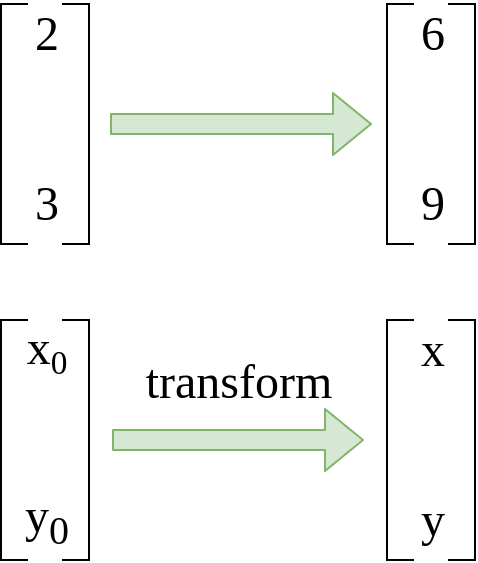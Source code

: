 <mxfile>
    <diagram id="hiv1PR8cSlbawdGExJtE" name="第 1 页">
        <mxGraphModel dx="732" dy="445" grid="0" gridSize="10" guides="1" tooltips="1" connect="1" arrows="1" fold="1" page="1" pageScale="1" pageWidth="827" pageHeight="1169" math="0" shadow="0">
            <root>
                <mxCell id="0"/>
                <mxCell id="1" parent="0"/>
                <mxCell id="3" value="" style="shape=partialRectangle;whiteSpace=wrap;html=1;bottom=1;right=1;left=1;top=0;fillColor=none;routingCenterX=-0.5;rotation=90;" vertex="1" parent="1">
                    <mxGeometry x="99" y="126.5" width="120" height="13" as="geometry"/>
                </mxCell>
                <mxCell id="4" value="2" style="text;html=1;align=center;verticalAlign=middle;resizable=0;points=[];autosize=1;strokeColor=none;fillColor=none;fontFamily=Roboto Mono;fontSize=24;" vertex="1" parent="1">
                    <mxGeometry x="163" y="71" width="24" height="33" as="geometry"/>
                </mxCell>
                <mxCell id="5" value="3" style="text;html=1;align=center;verticalAlign=middle;resizable=0;points=[];autosize=1;strokeColor=none;fillColor=none;fontFamily=Roboto Mono;fontSize=24;" vertex="1" parent="1">
                    <mxGeometry x="163" y="156" width="24" height="33" as="geometry"/>
                </mxCell>
                <mxCell id="6" value="" style="shape=partialRectangle;whiteSpace=wrap;html=1;bottom=1;right=1;left=1;top=0;fillColor=none;routingCenterX=-0.5;rotation=-90;" vertex="1" parent="1">
                    <mxGeometry x="130" y="126.5" width="120" height="13" as="geometry"/>
                </mxCell>
                <mxCell id="7" value="" style="shape=partialRectangle;whiteSpace=wrap;html=1;bottom=1;right=1;left=1;top=0;fillColor=none;routingCenterX=-0.5;rotation=90;" vertex="1" parent="1">
                    <mxGeometry x="292" y="126.5" width="120" height="13" as="geometry"/>
                </mxCell>
                <mxCell id="8" value="6" style="text;html=1;align=center;verticalAlign=middle;resizable=0;points=[];autosize=1;strokeColor=none;fillColor=none;fontFamily=Roboto Mono;fontSize=24;" vertex="1" parent="1">
                    <mxGeometry x="356" y="71" width="24" height="33" as="geometry"/>
                </mxCell>
                <mxCell id="9" value="9" style="text;html=1;align=center;verticalAlign=middle;resizable=0;points=[];autosize=1;strokeColor=none;fillColor=none;fontFamily=Roboto Mono;fontSize=24;" vertex="1" parent="1">
                    <mxGeometry x="356" y="156" width="24" height="33" as="geometry"/>
                </mxCell>
                <mxCell id="10" value="" style="shape=partialRectangle;whiteSpace=wrap;html=1;bottom=1;right=1;left=1;top=0;fillColor=none;routingCenterX=-0.5;rotation=-90;" vertex="1" parent="1">
                    <mxGeometry x="323" y="126.5" width="120" height="13" as="geometry"/>
                </mxCell>
                <mxCell id="13" value="" style="shape=flexArrow;endArrow=classic;html=1;fontFamily=Roboto Mono;fontSize=24;fillColor=#d5e8d4;strokeColor=#82b366;" edge="1" parent="1">
                    <mxGeometry width="50" height="50" relative="1" as="geometry">
                        <mxPoint x="207" y="133" as="sourcePoint"/>
                        <mxPoint x="338" y="133" as="targetPoint"/>
                    </mxGeometry>
                </mxCell>
                <mxCell id="19" value="" style="shape=partialRectangle;whiteSpace=wrap;html=1;bottom=1;right=1;left=1;top=0;fillColor=none;routingCenterX=-0.5;rotation=90;" vertex="1" parent="1">
                    <mxGeometry x="292" y="284.5" width="120" height="13" as="geometry"/>
                </mxCell>
                <mxCell id="20" value="x" style="text;html=1;align=center;verticalAlign=middle;resizable=0;points=[];autosize=1;strokeColor=none;fillColor=none;fontFamily=Roboto Mono;fontSize=24;" vertex="1" parent="1">
                    <mxGeometry x="356" y="229" width="24" height="33" as="geometry"/>
                </mxCell>
                <mxCell id="21" value="y" style="text;html=1;align=center;verticalAlign=middle;resizable=0;points=[];autosize=1;strokeColor=none;fillColor=none;fontFamily=Roboto Mono;fontSize=24;" vertex="1" parent="1">
                    <mxGeometry x="356" y="314" width="24" height="33" as="geometry"/>
                </mxCell>
                <mxCell id="22" value="" style="shape=partialRectangle;whiteSpace=wrap;html=1;bottom=1;right=1;left=1;top=0;fillColor=none;routingCenterX=-0.5;rotation=-90;" vertex="1" parent="1">
                    <mxGeometry x="323" y="284.5" width="120" height="13" as="geometry"/>
                </mxCell>
                <mxCell id="23" value="" style="shape=flexArrow;endArrow=classic;html=1;fontFamily=Roboto Mono;fontSize=24;fillColor=#d5e8d4;strokeColor=#82b366;" edge="1" parent="1">
                    <mxGeometry width="50" height="50" relative="1" as="geometry">
                        <mxPoint x="208" y="291" as="sourcePoint"/>
                        <mxPoint x="334" y="291" as="targetPoint"/>
                    </mxGeometry>
                </mxCell>
                <mxCell id="24" value="transform&lt;br&gt;" style="text;html=1;align=center;verticalAlign=middle;resizable=0;points=[];autosize=1;strokeColor=none;fillColor=none;fontSize=24;fontFamily=Roboto Mono;" vertex="1" parent="1">
                    <mxGeometry x="201" y="245" width="140" height="33" as="geometry"/>
                </mxCell>
                <mxCell id="36" value="" style="group" vertex="1" connectable="0" parent="1">
                    <mxGeometry x="152.5" y="226" width="44" height="125" as="geometry"/>
                </mxCell>
                <mxCell id="15" value="" style="shape=partialRectangle;whiteSpace=wrap;html=1;bottom=1;right=1;left=1;top=0;fillColor=none;routingCenterX=-0.5;rotation=90;" vertex="1" parent="36">
                    <mxGeometry x="-53.5" y="58.5" width="120" height="13" as="geometry"/>
                </mxCell>
                <mxCell id="16" value="x&lt;span style=&quot;font-size: 20px&quot;&gt;&lt;sub&gt;0&lt;/sub&gt;&lt;/span&gt;" style="text;html=1;align=center;verticalAlign=middle;resizable=0;points=[];autosize=1;strokeColor=none;fillColor=none;fontFamily=Roboto Mono;fontSize=24;" vertex="1" parent="36">
                    <mxGeometry x="5.5" width="34" height="40" as="geometry"/>
                </mxCell>
                <mxCell id="17" value="y&lt;sub&gt;0&lt;/sub&gt;" style="text;html=1;align=center;verticalAlign=middle;resizable=0;points=[];autosize=1;strokeColor=none;fillColor=none;fontFamily=Roboto Mono;fontSize=24;" vertex="1" parent="36">
                    <mxGeometry x="4.5" y="85" width="36" height="40" as="geometry"/>
                </mxCell>
                <mxCell id="18" value="" style="shape=partialRectangle;whiteSpace=wrap;html=1;bottom=1;right=1;left=1;top=0;fillColor=none;routingCenterX=-0.5;rotation=-90;" vertex="1" parent="36">
                    <mxGeometry x="-22.5" y="58.5" width="120" height="13" as="geometry"/>
                </mxCell>
            </root>
        </mxGraphModel>
    </diagram>
    <diagram id="sEwVZog2JA0FN6vGmNhd" name="第 2 页">
        <mxGraphModel dx="547" dy="593" grid="0" gridSize="10" guides="1" tooltips="1" connect="1" arrows="1" fold="1" page="1" pageScale="1" pageWidth="827" pageHeight="1169" math="0" shadow="0">
            <root>
                <mxCell id="lbDfsWy6WTpYn0vU7LHr-0"/>
                <mxCell id="lbDfsWy6WTpYn0vU7LHr-1" parent="lbDfsWy6WTpYn0vU7LHr-0"/>
                <mxCell id="lbDfsWy6WTpYn0vU7LHr-7" value="" style="whiteSpace=wrap;html=1;aspect=fixed;fontFamily=Roboto Mono;fontSize=24;fillColor=#f8cecc;strokeColor=#b85450;opacity=50;direction=south;" vertex="1" parent="lbDfsWy6WTpYn0vU7LHr-1">
                    <mxGeometry x="144" y="67" width="80" height="80" as="geometry"/>
                </mxCell>
                <mxCell id="lbDfsWy6WTpYn0vU7LHr-10" value="" style="group" vertex="1" connectable="0" parent="lbDfsWy6WTpYn0vU7LHr-1">
                    <mxGeometry x="168" y="88" width="394" height="259" as="geometry"/>
                </mxCell>
                <mxCell id="lbDfsWy6WTpYn0vU7LHr-2" value="" style="endArrow=classic;html=1;fontFamily=Roboto Mono;fontSize=24;" edge="1" parent="lbDfsWy6WTpYn0vU7LHr-10">
                    <mxGeometry width="50" height="50" relative="1" as="geometry">
                        <mxPoint x="14" y="18" as="sourcePoint"/>
                        <mxPoint x="362" y="18" as="targetPoint"/>
                    </mxGeometry>
                </mxCell>
                <mxCell id="lbDfsWy6WTpYn0vU7LHr-3" value="" style="endArrow=classic;html=1;fontFamily=Roboto Mono;fontSize=24;" edge="1" parent="lbDfsWy6WTpYn0vU7LHr-10">
                    <mxGeometry width="50" height="50" relative="1" as="geometry">
                        <mxPoint x="14" y="17" as="sourcePoint"/>
                        <mxPoint x="14" y="225" as="targetPoint"/>
                    </mxGeometry>
                </mxCell>
                <mxCell id="lbDfsWy6WTpYn0vU7LHr-4" value="x" style="text;html=1;align=center;verticalAlign=middle;resizable=0;points=[];autosize=1;strokeColor=none;fillColor=none;fontSize=24;fontFamily=Roboto Mono;" vertex="1" parent="lbDfsWy6WTpYn0vU7LHr-10">
                    <mxGeometry x="370" width="24" height="33" as="geometry"/>
                </mxCell>
                <mxCell id="lbDfsWy6WTpYn0vU7LHr-5" value="y" style="text;html=1;align=center;verticalAlign=middle;resizable=0;points=[];autosize=1;strokeColor=none;fillColor=none;fontSize=24;fontFamily=Roboto Mono;" vertex="1" parent="lbDfsWy6WTpYn0vU7LHr-10">
                    <mxGeometry y="226" width="24" height="33" as="geometry"/>
                </mxCell>
            </root>
        </mxGraphModel>
    </diagram>
</mxfile>